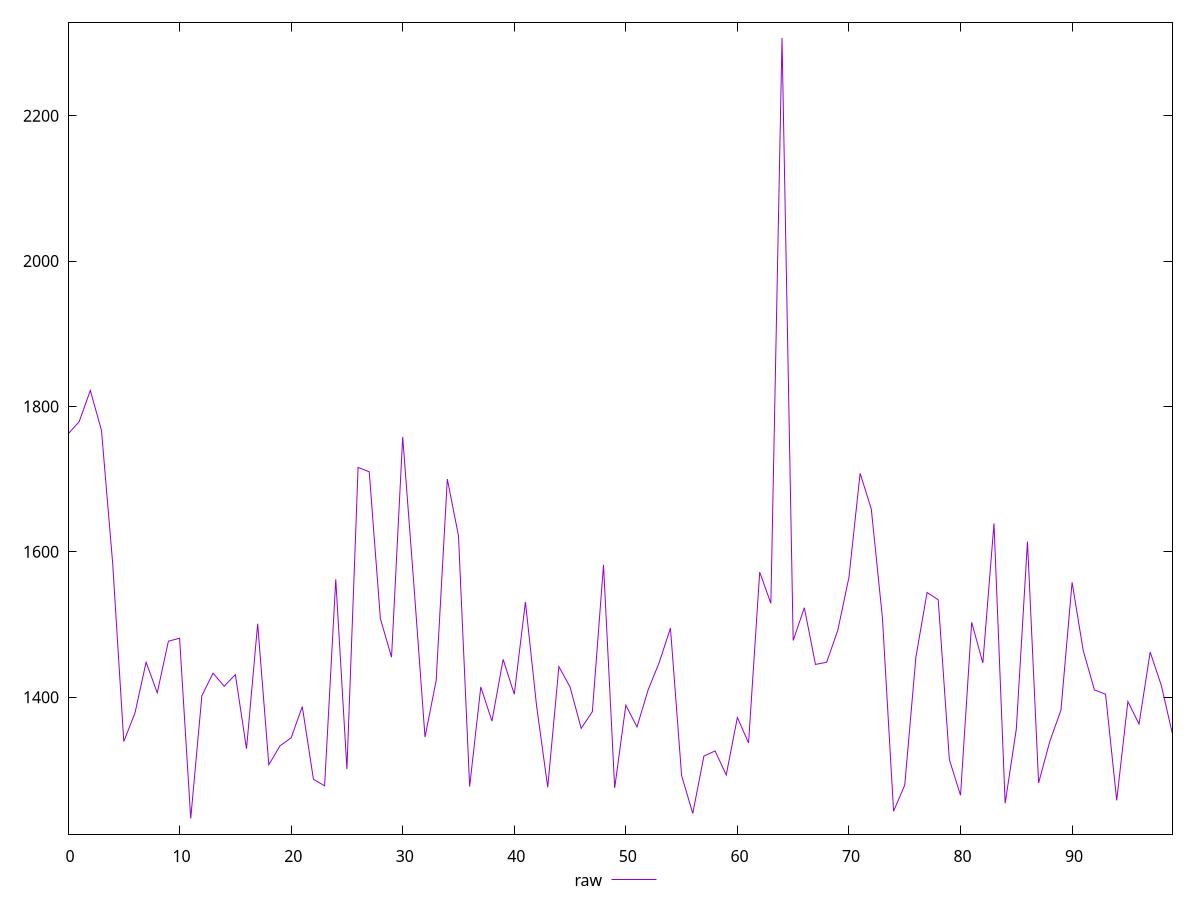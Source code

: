 reset

$raw <<EOF
0 1762
1 1779
2 1822
3 1767
4 1585
5 1339
6 1378
7 1448
8 1406
9 1477
10 1481
11 1233
12 1402
13 1433
14 1415
15 1431
16 1329
17 1501
18 1307
19 1333
20 1344
21 1387
22 1287
23 1278
24 1562
25 1301
26 1716
27 1710
28 1508
29 1455
30 1758
31 1555
32 1345
33 1423
34 1700
35 1622
36 1277
37 1414
38 1367
39 1452
40 1404
41 1531
42 1388
43 1276
44 1442
45 1414
46 1357
47 1380
48 1582
49 1275
50 1389
51 1359
52 1410
53 1448
54 1495
55 1292
56 1240
57 1319
58 1326
59 1293
60 1372
61 1337
62 1572
63 1529
64 2307
65 1478
66 1523
67 1445
68 1448
69 1492
70 1565
71 1708
72 1659
73 1509
74 1243
75 1279
76 1455
77 1544
78 1534
79 1314
80 1265
81 1503
82 1447
83 1639
84 1254
85 1356
86 1614
87 1282
88 1339
89 1382
90 1558
91 1464
92 1410
93 1404
94 1258
95 1394
96 1363
97 1462
98 1416
99 1349
EOF

set key outside below
set xrange [0:99]
set yrange [1211.52:2328.48]
set trange [1211.52:2328.48]
set terminal svg size 640, 500 enhanced background rgb 'white'
set output "reports/report_00028_2021-02-24T12-49-42.674Z/uses-rel-preload/samples/music/raw/values.svg"

plot $raw title "raw" with line

reset
